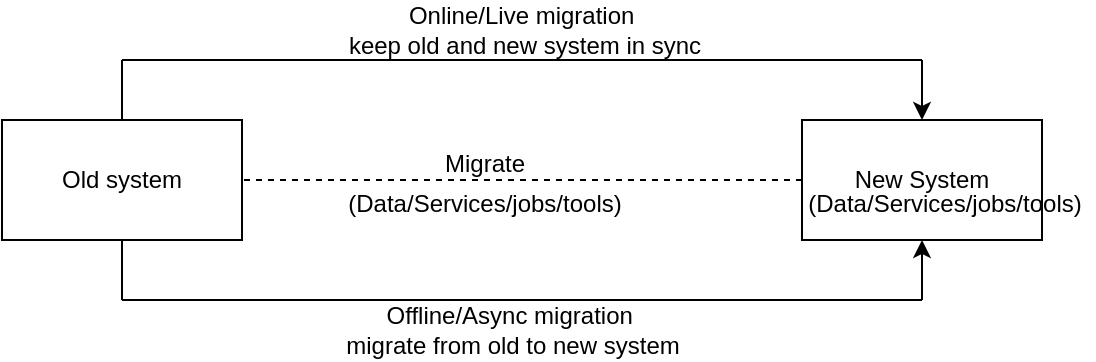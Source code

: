<mxfile version="12.4.8" type="github"><diagram id="B8PoPTXLAeX7Q7Gz6cdd" name="Page-1"><mxGraphModel dx="1186" dy="660" grid="1" gridSize="10" guides="1" tooltips="1" connect="1" arrows="1" fold="1" page="1" pageScale="1" pageWidth="850" pageHeight="1100" math="0" shadow="0"><root><mxCell id="0"/><mxCell id="1" parent="0"/><mxCell id="xaWnzcnXASIXlZ8LT-KV-1" value="Old system" style="rounded=0;whiteSpace=wrap;html=1;" vertex="1" parent="1"><mxGeometry x="150" y="150" width="120" height="60" as="geometry"/></mxCell><mxCell id="xaWnzcnXASIXlZ8LT-KV-2" value="New System" style="rounded=0;whiteSpace=wrap;html=1;" vertex="1" parent="1"><mxGeometry x="550" y="150" width="120" height="60" as="geometry"/></mxCell><mxCell id="xaWnzcnXASIXlZ8LT-KV-4" value="Migrate" style="text;html=1;align=center;verticalAlign=middle;resizable=0;points=[];autosize=1;" vertex="1" parent="1"><mxGeometry x="361" y="162" width="60" height="20" as="geometry"/></mxCell><mxCell id="xaWnzcnXASIXlZ8LT-KV-5" value="(Data/Services/jobs/tools)" style="text;html=1;align=center;verticalAlign=middle;resizable=0;points=[];autosize=1;" vertex="1" parent="1"><mxGeometry x="316" y="182" width="150" height="20" as="geometry"/></mxCell><mxCell id="xaWnzcnXASIXlZ8LT-KV-7" value="(Data/Services/jobs/tools)" style="text;html=1;align=center;verticalAlign=middle;resizable=0;points=[];autosize=1;" vertex="1" parent="1"><mxGeometry x="546" y="182" width="150" height="20" as="geometry"/></mxCell><mxCell id="xaWnzcnXASIXlZ8LT-KV-9" value="" style="endArrow=none;dashed=1;html=1;entryX=1;entryY=0.5;entryDx=0;entryDy=0;exitX=0;exitY=0.5;exitDx=0;exitDy=0;" edge="1" parent="1" source="xaWnzcnXASIXlZ8LT-KV-2" target="xaWnzcnXASIXlZ8LT-KV-1"><mxGeometry width="50" height="50" relative="1" as="geometry"><mxPoint x="150" y="280" as="sourcePoint"/><mxPoint x="200" y="230" as="targetPoint"/></mxGeometry></mxCell><mxCell id="xaWnzcnXASIXlZ8LT-KV-12" value="" style="endArrow=none;html=1;exitX=0.5;exitY=0;exitDx=0;exitDy=0;" edge="1" parent="1" source="xaWnzcnXASIXlZ8LT-KV-1"><mxGeometry width="50" height="50" relative="1" as="geometry"><mxPoint x="160" y="180" as="sourcePoint"/><mxPoint x="210" y="120" as="targetPoint"/></mxGeometry></mxCell><mxCell id="xaWnzcnXASIXlZ8LT-KV-17" value="" style="endArrow=none;html=1;" edge="1" parent="1"><mxGeometry width="50" height="50" relative="1" as="geometry"><mxPoint x="210" y="120" as="sourcePoint"/><mxPoint x="610" y="120" as="targetPoint"/></mxGeometry></mxCell><mxCell id="xaWnzcnXASIXlZ8LT-KV-18" value="" style="endArrow=classic;html=1;" edge="1" parent="1" target="xaWnzcnXASIXlZ8LT-KV-2"><mxGeometry width="50" height="50" relative="1" as="geometry"><mxPoint x="610" y="120" as="sourcePoint"/><mxPoint x="200" y="230" as="targetPoint"/></mxGeometry></mxCell><mxCell id="xaWnzcnXASIXlZ8LT-KV-19" value="" style="endArrow=none;html=1;entryX=0.5;entryY=1;entryDx=0;entryDy=0;" edge="1" parent="1" target="xaWnzcnXASIXlZ8LT-KV-1"><mxGeometry width="50" height="50" relative="1" as="geometry"><mxPoint x="210" y="240" as="sourcePoint"/><mxPoint x="200" y="220" as="targetPoint"/></mxGeometry></mxCell><mxCell id="xaWnzcnXASIXlZ8LT-KV-20" value="" style="endArrow=none;html=1;" edge="1" parent="1"><mxGeometry width="50" height="50" relative="1" as="geometry"><mxPoint x="610" y="240" as="sourcePoint"/><mxPoint x="210" y="240" as="targetPoint"/></mxGeometry></mxCell><mxCell id="xaWnzcnXASIXlZ8LT-KV-21" value="" style="endArrow=classic;html=1;entryX=0.5;entryY=1;entryDx=0;entryDy=0;" edge="1" parent="1" target="xaWnzcnXASIXlZ8LT-KV-2"><mxGeometry width="50" height="50" relative="1" as="geometry"><mxPoint x="610" y="240" as="sourcePoint"/><mxPoint x="200" y="260" as="targetPoint"/></mxGeometry></mxCell><mxCell id="xaWnzcnXASIXlZ8LT-KV-22" value="Online/Live migration&amp;nbsp;&lt;br&gt;keep old and new system in sync" style="text;html=1;align=center;verticalAlign=middle;resizable=0;points=[];autosize=1;" vertex="1" parent="1"><mxGeometry x="316" y="90" width="190" height="30" as="geometry"/></mxCell><mxCell id="xaWnzcnXASIXlZ8LT-KV-23" value="Offline/Async migration&amp;nbsp;&lt;br&gt;migrate from old to new system" style="text;html=1;align=center;verticalAlign=middle;resizable=0;points=[];autosize=1;" vertex="1" parent="1"><mxGeometry x="315" y="240" width="180" height="30" as="geometry"/></mxCell></root></mxGraphModel></diagram></mxfile>